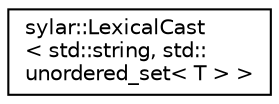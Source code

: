 digraph "类继承关系图"
{
 // LATEX_PDF_SIZE
  edge [fontname="Helvetica",fontsize="10",labelfontname="Helvetica",labelfontsize="10"];
  node [fontname="Helvetica",fontsize="10",shape=record];
  rankdir="LR";
  Node0 [label="sylar::LexicalCast\l\< std::string, std::\lunordered_set\< T \> \>",height=0.2,width=0.4,color="black", fillcolor="white", style="filled",URL="$classsylar_1_1LexicalCast_3_01std_1_1string_00_01std_1_1unordered__set_3_01T_01_4_01_4.html",tooltip="类型转换模板类片特化(YAML String 转换成 std::unordered_set<T>)"];
}
